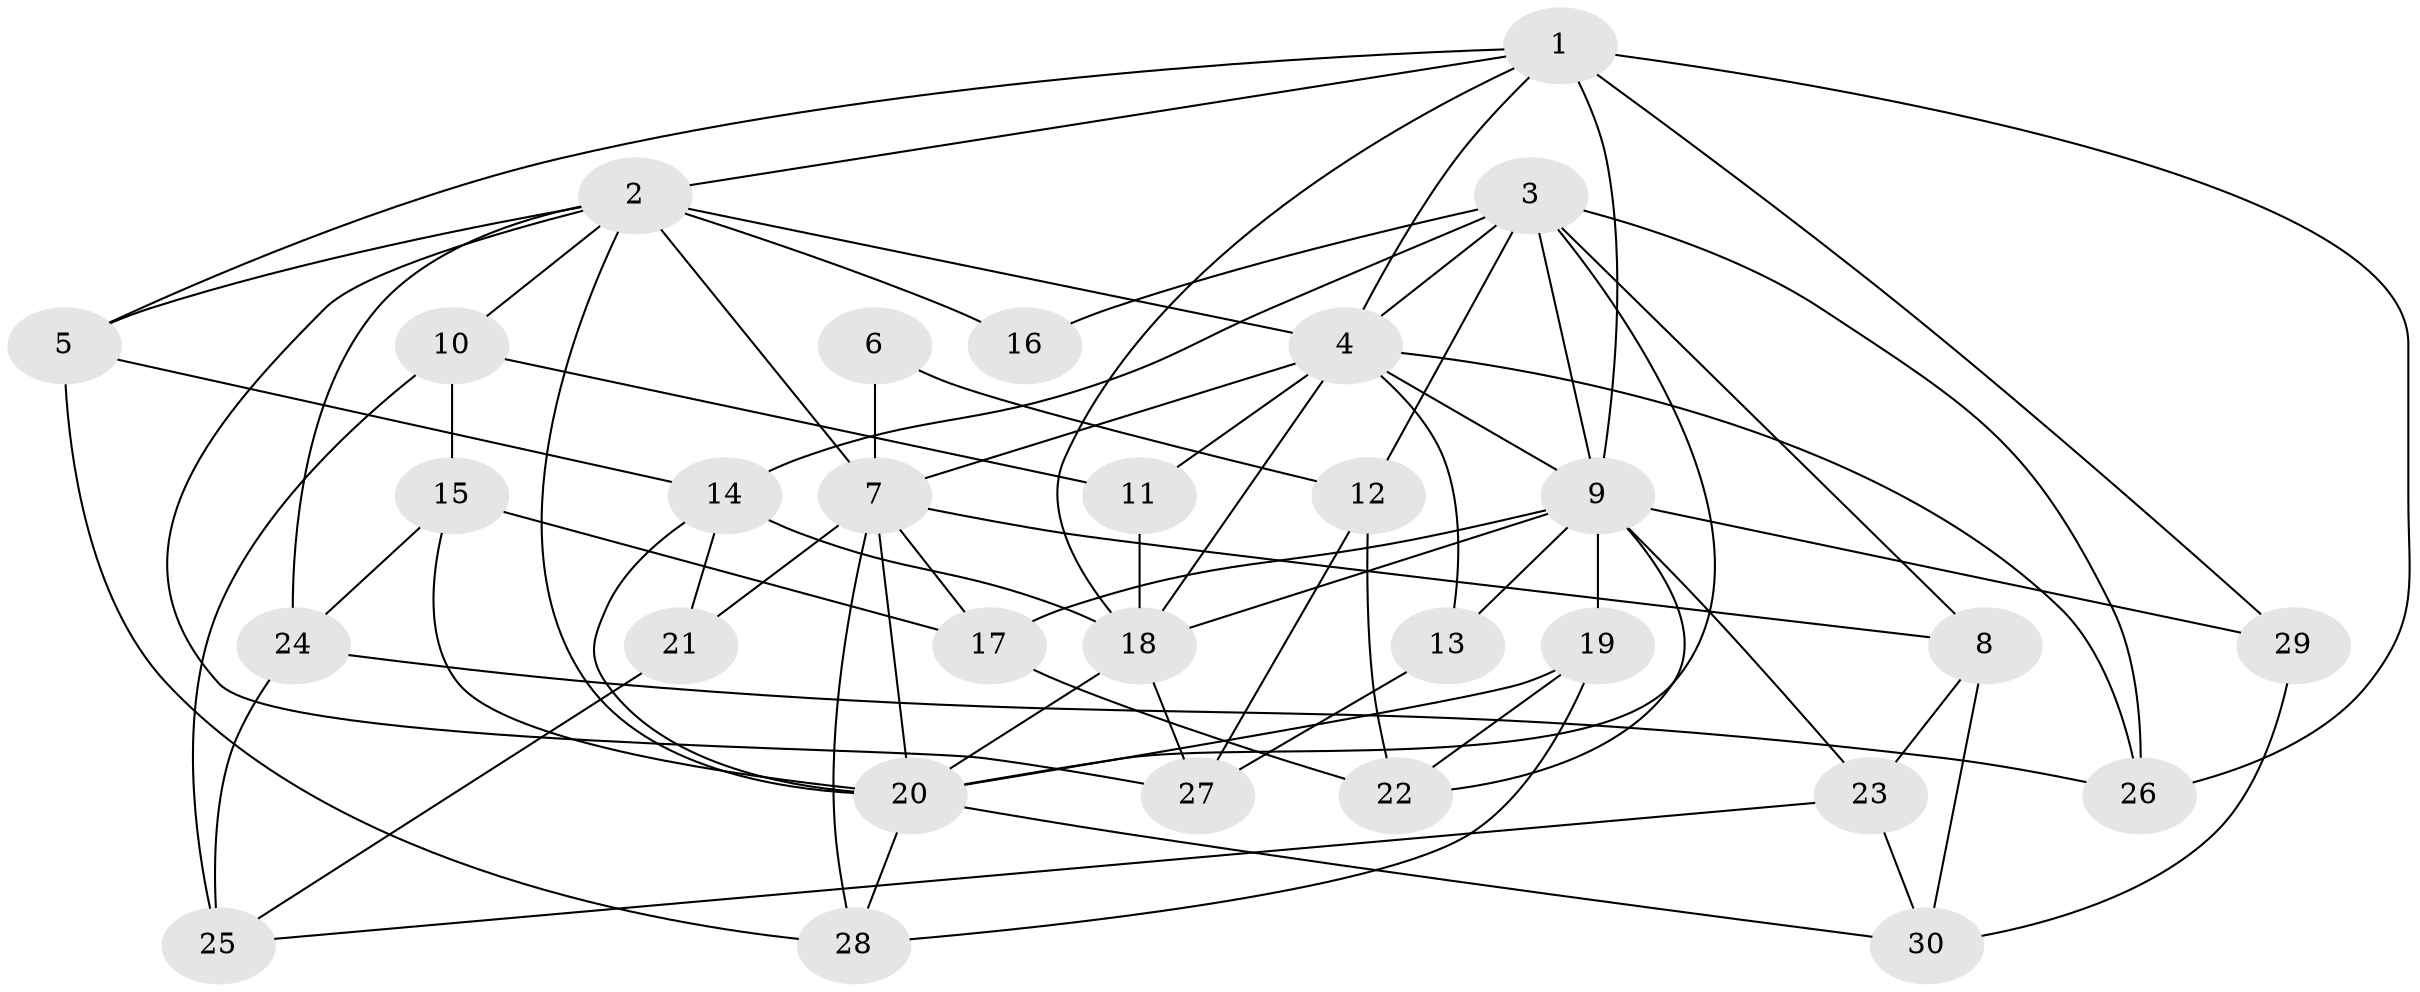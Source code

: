 // original degree distribution, {4: 1.0}
// Generated by graph-tools (version 1.1) at 2025/37/03/09/25 02:37:51]
// undirected, 30 vertices, 74 edges
graph export_dot {
graph [start="1"]
  node [color=gray90,style=filled];
  1;
  2;
  3;
  4;
  5;
  6;
  7;
  8;
  9;
  10;
  11;
  12;
  13;
  14;
  15;
  16;
  17;
  18;
  19;
  20;
  21;
  22;
  23;
  24;
  25;
  26;
  27;
  28;
  29;
  30;
  1 -- 2 [weight=1.0];
  1 -- 4 [weight=1.0];
  1 -- 5 [weight=1.0];
  1 -- 9 [weight=1.0];
  1 -- 18 [weight=1.0];
  1 -- 26 [weight=1.0];
  1 -- 29 [weight=2.0];
  2 -- 4 [weight=1.0];
  2 -- 5 [weight=1.0];
  2 -- 7 [weight=1.0];
  2 -- 10 [weight=1.0];
  2 -- 16 [weight=2.0];
  2 -- 20 [weight=1.0];
  2 -- 24 [weight=1.0];
  2 -- 27 [weight=1.0];
  3 -- 4 [weight=1.0];
  3 -- 8 [weight=1.0];
  3 -- 9 [weight=2.0];
  3 -- 12 [weight=1.0];
  3 -- 14 [weight=1.0];
  3 -- 16 [weight=2.0];
  3 -- 20 [weight=1.0];
  3 -- 26 [weight=1.0];
  4 -- 7 [weight=1.0];
  4 -- 9 [weight=1.0];
  4 -- 11 [weight=1.0];
  4 -- 13 [weight=1.0];
  4 -- 18 [weight=2.0];
  4 -- 26 [weight=1.0];
  5 -- 14 [weight=1.0];
  5 -- 28 [weight=1.0];
  6 -- 7 [weight=3.0];
  6 -- 12 [weight=1.0];
  7 -- 8 [weight=1.0];
  7 -- 17 [weight=1.0];
  7 -- 20 [weight=2.0];
  7 -- 21 [weight=2.0];
  7 -- 28 [weight=1.0];
  8 -- 23 [weight=1.0];
  8 -- 30 [weight=1.0];
  9 -- 13 [weight=2.0];
  9 -- 17 [weight=1.0];
  9 -- 18 [weight=1.0];
  9 -- 19 [weight=1.0];
  9 -- 22 [weight=1.0];
  9 -- 23 [weight=1.0];
  9 -- 29 [weight=1.0];
  10 -- 11 [weight=1.0];
  10 -- 15 [weight=1.0];
  10 -- 25 [weight=1.0];
  11 -- 18 [weight=2.0];
  12 -- 22 [weight=1.0];
  12 -- 27 [weight=1.0];
  13 -- 27 [weight=1.0];
  14 -- 18 [weight=4.0];
  14 -- 20 [weight=1.0];
  14 -- 21 [weight=1.0];
  15 -- 17 [weight=1.0];
  15 -- 20 [weight=1.0];
  15 -- 24 [weight=1.0];
  17 -- 22 [weight=1.0];
  18 -- 20 [weight=1.0];
  18 -- 27 [weight=1.0];
  19 -- 20 [weight=1.0];
  19 -- 22 [weight=1.0];
  19 -- 28 [weight=1.0];
  20 -- 28 [weight=1.0];
  20 -- 30 [weight=1.0];
  21 -- 25 [weight=1.0];
  23 -- 25 [weight=1.0];
  23 -- 30 [weight=1.0];
  24 -- 25 [weight=1.0];
  24 -- 26 [weight=1.0];
  29 -- 30 [weight=1.0];
}
